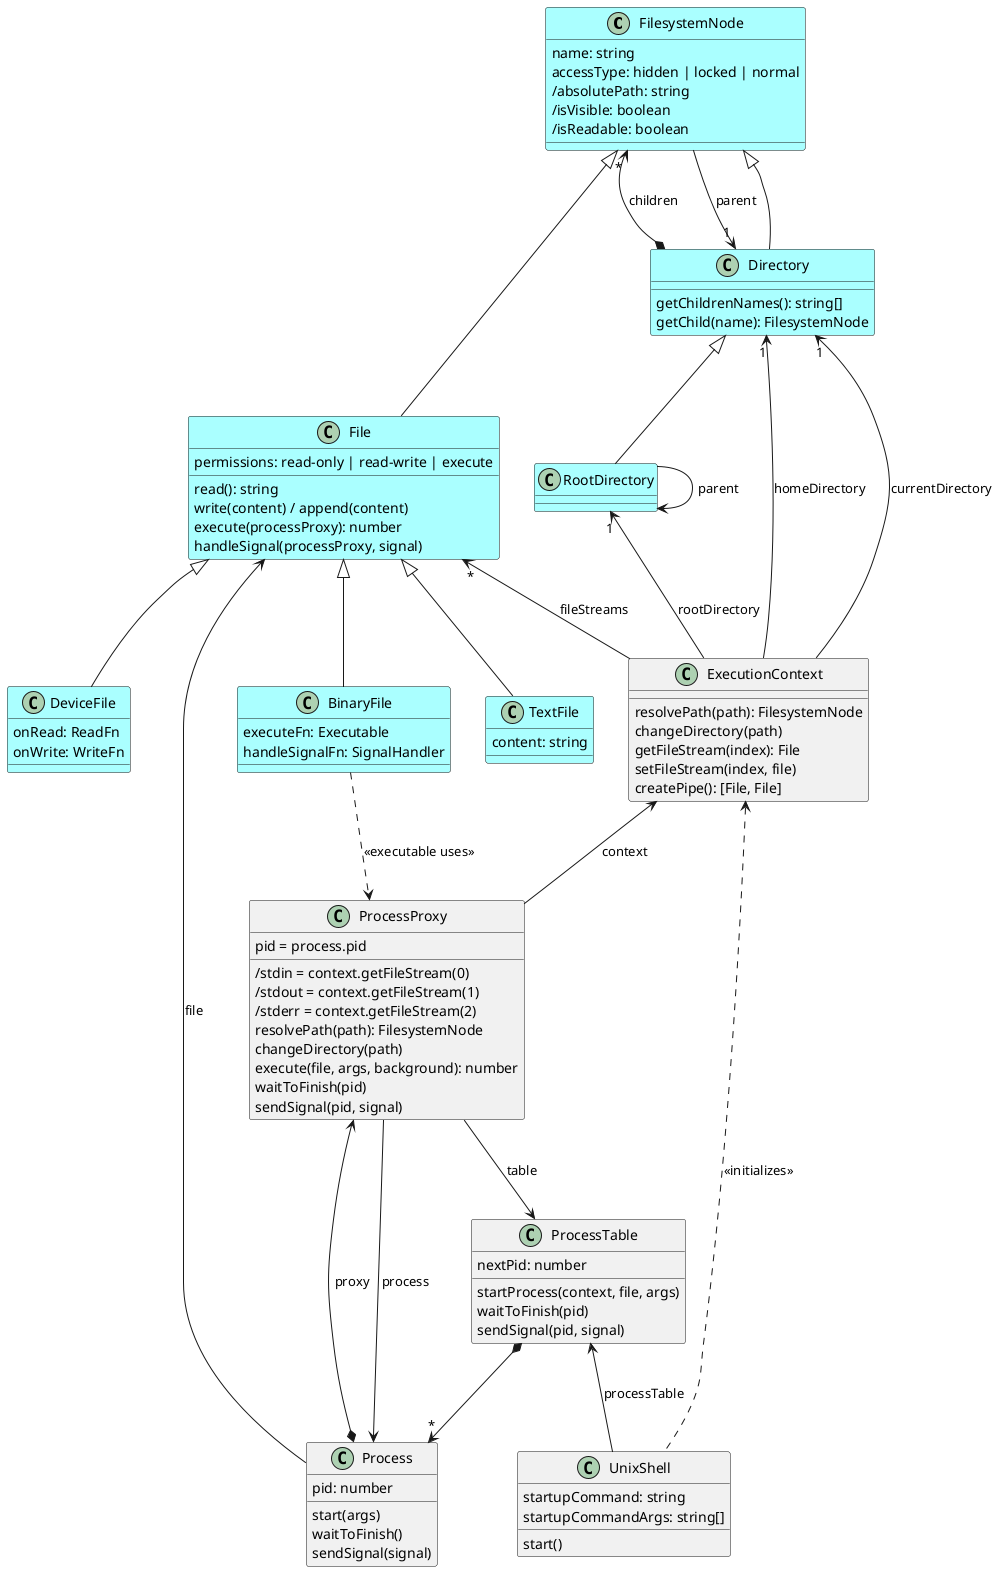 @startuml Simplified class diagram

skinparam Ranksep 80

class FilesystemNode #aaffff {
    name: string
    accessType: hidden | locked | normal
    /absolutePath: string
    /isVisible: boolean
    /isReadable: boolean
}

class Directory #aaffff {
    getChildrenNames(): string[]
    getChild(name): FilesystemNode
}
FilesystemNode <|-- Directory

class RootDirectory #aaffff {
}
Directory <|-- RootDirectory 
RootDirectory --> RootDirectory : parent

Directory *-u-> "*" FilesystemNode : children
FilesystemNode --> "1" Directory : parent

class File #aaffff {
    permissions: read-only | read-write | execute
    read(): string
    write(content) / append(content)
    execute(processProxy): number
    handleSignal(processProxy, signal)
}
FilesystemNode <|-- File

class TextFile #aaffff {
    content: string
}
File <|-- TextFile

class BinaryFile #aaffff {
    executeFn: Executable
    handleSignalFn: SignalHandler
}
File <|-- BinaryFile

class DeviceFile #aaffff {
    onRead: ReadFn
    onWrite: WriteFn
}
File <|-- DeviceFile


class ExecutionContext {
    resolvePath(path): FilesystemNode
    changeDirectory(path)
    getFileStream(index): File
    setFileStream(index, file)
    createPipe(): [File, File]
}

ExecutionContext -u-> "*" File: fileStreams
ExecutionContext -u-> "1" RootDirectory: rootDirectory
ExecutionContext -u-> "1" Directory: homeDirectory
ExecutionContext -u-> "1" Directory: currentDirectory

class Process {
    pid: number
    start(args)
    waitToFinish()
    sendSignal(signal)
    
}
Process -u-> File : file
BinaryFile ..> ProcessProxy : "<<executable uses>>"
class ProcessTable {
    nextPid: number
    startProcess(context, file, args)
    waitToFinish(pid)
    sendSignal(pid, signal)
}
ProcessTable *--> "*" Process

' Process --> "1" ProcessTable: table

class ProcessProxy {
    pid = process.pid
    /stdin = context.getFileStream(0)
    /stdout = context.getFileStream(1)
    /stderr = context.getFileStream(2)
    resolvePath(path): FilesystemNode
    changeDirectory(path)
    execute(file, args, background): number
    waitToFinish(pid)
    sendSignal(pid, signal)
}
ProcessProxy -u-> ExecutionContext : context
ProcessProxy --> Process : process
ProcessProxy --> ProcessTable : table
Process *-u-> ProcessProxy : proxy


class UnixShell {
    startupCommand: string
    startupCommandArgs: string[]
    start()
}
UnixShell -u-> ProcessTable : processTable
UnixShell .u.> ExecutionContext : <<initializes>>

@enduml
